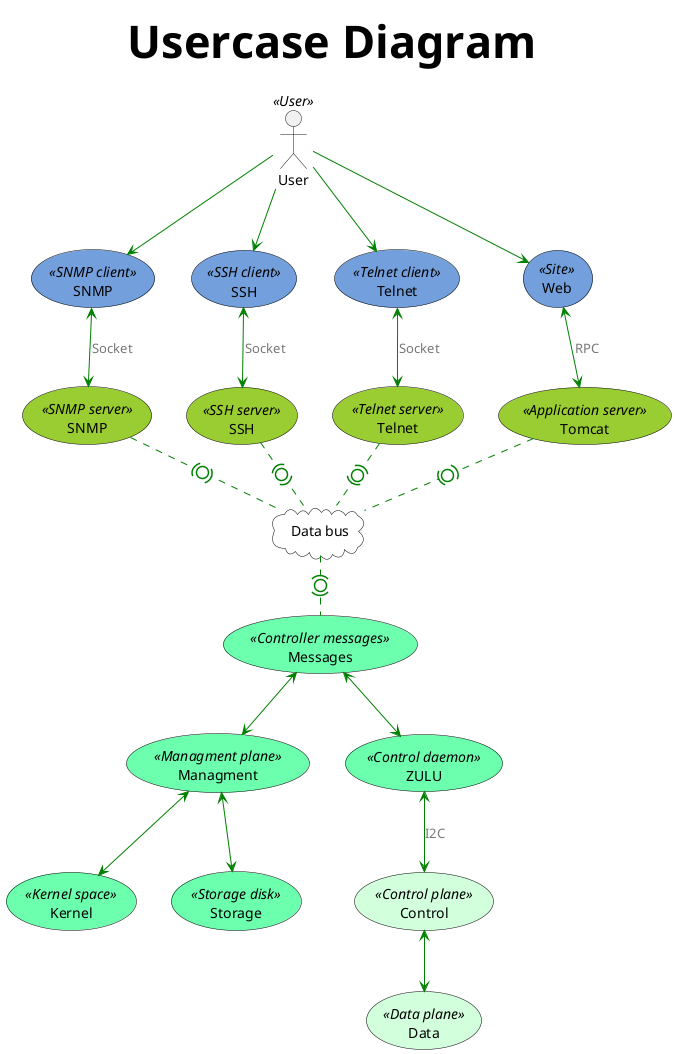 @startuml

title <b><size:45>Usercase Diagram</size></b>

skinparam usecase {
	BackgroundColor #6CFFAE
	BorderColor Black

	BackgroundColor<<Telnet client>> #73A0DC
	BackgroundColor<<SNMP client>> #73A0DC
	BackgroundColor<<SSH client>> #73A0DC
	BackgroundColor<<Site>> #73A0DC

	BackgroundColor<<Telnet server>> YellowGreen
	BackgroundColor<<SNMP server>> YellowGreen
	BackgroundColor<<SSH server>> YellowGreen
	BackgroundColor<<Application server>> YellowGreen
	
	BackgroundColor<<Control plane>> #D2FFDC
	BackgroundColor<<Data plane>> #D2FFDC
	
	ArrowColor Green
	ArrowFontName Impact
	ArrowFontColor #777777
}

skinparam cloud {
	BackgroundColor White
	BorderColor Black
}


User << User >>
(SNMP) << SNMP client >> as SNMPc
(SSH) << SSH client >> as SSHc
(Telnet) << Telnet client >> as Telnetc
(Web) << Site >>

(SNMP) << SNMP server >> as SNMPs
(SSH) << SSH server >> as SSHs
(Telnet) << Telnet server >> as Telnets
(Tomcat) << Application server >>

cloud "Data bus" as D_Bus

(Messages) << Controller messages >>

(Managment) << Managment plane >>
(Kernel) << Kernel space >>
(Storage) << Storage disk >>
(ZULU) << Control daemon >>

(Control) << Control plane >>
(Data) << Data plane >>



User --> (SNMPc)
User --> (SSHc)
User --> (Telnetc)
User --> (Web)

(SNMPc) <--> (SNMPs) : Socket
(SSHc) <--> (SSHs) : Socket
(Telnetc) <--> (Telnets) : Socket
(Web) <--> (Tomcat) : RPC

(SNMPs) .(0). D_Bus
(SSHs) .(0). D_Bus
(Telnets) .(0). D_Bus
(Tomcat) .(0). D_Bus

D_Bus .(0). (Messages)

(Messages) <--> (ZULU)
(Messages) <--> (Managment)

(Managment) <--> (Kernel)
(Managment) <--> (Storage)

(ZULU) <--> (Control) : I2C
(Control) <--> (Data)


@enduml
